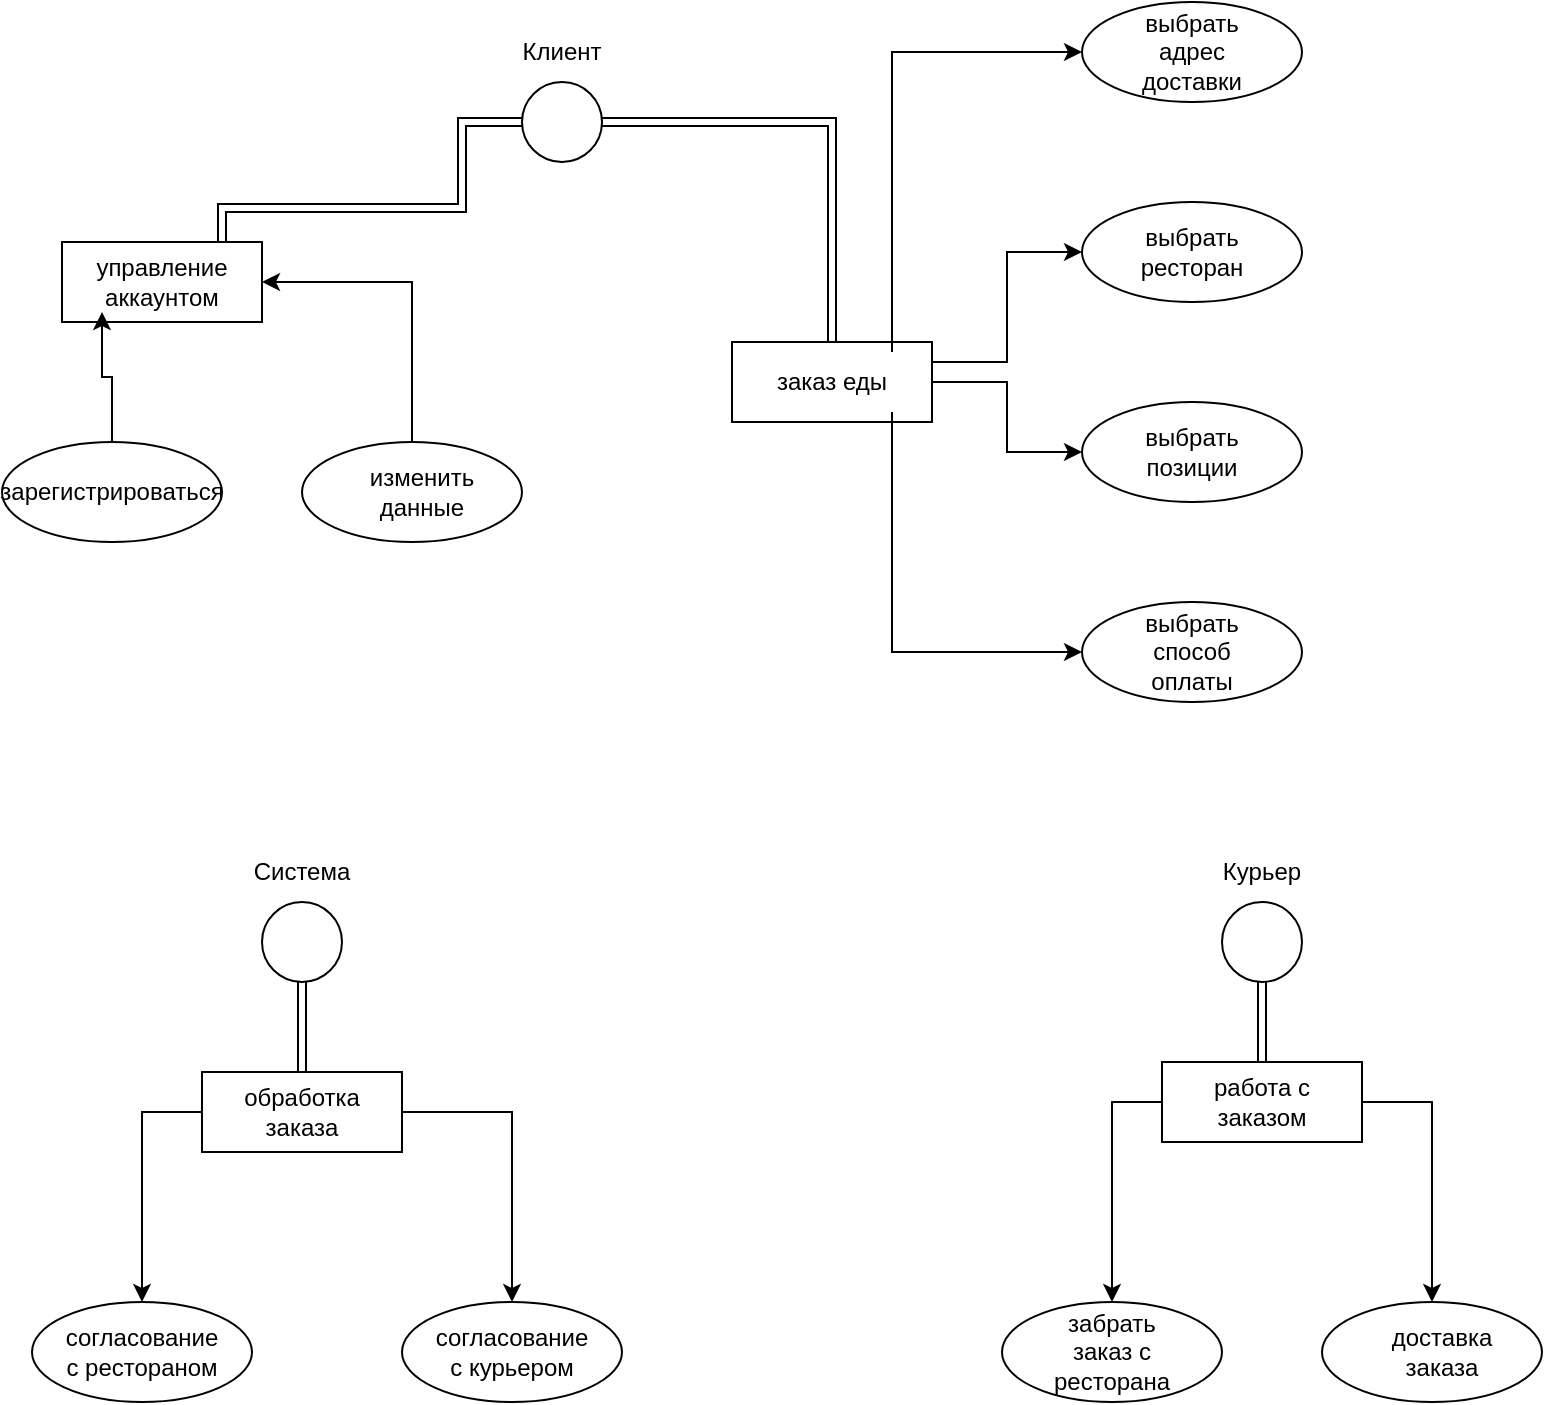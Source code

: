 <mxfile version="24.4.15" type="github" pages="5">
  <diagram name="Page-1" id="tIHTT1qAlX761kbAqnQI">
    <mxGraphModel dx="1266" dy="556" grid="1" gridSize="10" guides="1" tooltips="1" connect="1" arrows="1" fold="1" page="1" pageScale="1" pageWidth="850" pageHeight="1100" math="0" shadow="0">
      <root>
        <mxCell id="0" />
        <mxCell id="1" parent="0" />
        <mxCell id="-pRXCBp1JQbroLiP_1Jx-22" style="edgeStyle=orthogonalEdgeStyle;rounded=0;orthogonalLoop=1;jettySize=auto;html=1;exitX=1;exitY=0.5;exitDx=0;exitDy=0;entryX=1;entryY=0;entryDx=0;entryDy=0;shape=link;" edge="1" parent="1" source="-pRXCBp1JQbroLiP_1Jx-2" target="-pRXCBp1JQbroLiP_1Jx-8">
          <mxGeometry relative="1" as="geometry">
            <Array as="points">
              <mxPoint x="240" y="80" />
              <mxPoint x="240" y="123" />
              <mxPoint x="120" y="123" />
            </Array>
          </mxGeometry>
        </mxCell>
        <mxCell id="-pRXCBp1JQbroLiP_1Jx-36" style="edgeStyle=orthogonalEdgeStyle;rounded=0;orthogonalLoop=1;jettySize=auto;html=1;exitX=1;exitY=0.5;exitDx=0;exitDy=0;entryX=0.5;entryY=0;entryDx=0;entryDy=0;shape=link;" edge="1" parent="1" source="-pRXCBp1JQbroLiP_1Jx-2" target="-pRXCBp1JQbroLiP_1Jx-35">
          <mxGeometry relative="1" as="geometry" />
        </mxCell>
        <mxCell id="-pRXCBp1JQbroLiP_1Jx-2" value="" style="ellipse;whiteSpace=wrap;html=1;" vertex="1" parent="1">
          <mxGeometry x="270" y="60" width="40" height="40" as="geometry" />
        </mxCell>
        <mxCell id="-pRXCBp1JQbroLiP_1Jx-4" value="Клиент" style="text;strokeColor=none;align=center;fillColor=none;html=1;verticalAlign=middle;whiteSpace=wrap;rounded=0;" vertex="1" parent="1">
          <mxGeometry x="260" y="30" width="60" height="30" as="geometry" />
        </mxCell>
        <mxCell id="-pRXCBp1JQbroLiP_1Jx-7" value="" style="whiteSpace=wrap;html=1;" vertex="1" parent="1">
          <mxGeometry x="40" y="140" width="100" height="40" as="geometry" />
        </mxCell>
        <mxCell id="-pRXCBp1JQbroLiP_1Jx-8" value="управление аккаунтом" style="text;strokeColor=none;align=center;fillColor=none;html=1;verticalAlign=middle;whiteSpace=wrap;rounded=0;" vertex="1" parent="1">
          <mxGeometry x="60" y="145" width="60" height="30" as="geometry" />
        </mxCell>
        <mxCell id="-pRXCBp1JQbroLiP_1Jx-27" style="edgeStyle=orthogonalEdgeStyle;rounded=0;orthogonalLoop=1;jettySize=auto;html=1;exitX=0.5;exitY=0;exitDx=0;exitDy=0;entryX=0;entryY=1;entryDx=0;entryDy=0;" edge="1" parent="1" source="-pRXCBp1JQbroLiP_1Jx-14" target="-pRXCBp1JQbroLiP_1Jx-8">
          <mxGeometry relative="1" as="geometry" />
        </mxCell>
        <mxCell id="-pRXCBp1JQbroLiP_1Jx-14" value="" style="ellipse;whiteSpace=wrap;html=1;" vertex="1" parent="1">
          <mxGeometry x="10" y="240" width="110" height="50" as="geometry" />
        </mxCell>
        <mxCell id="-pRXCBp1JQbroLiP_1Jx-26" style="edgeStyle=orthogonalEdgeStyle;rounded=0;orthogonalLoop=1;jettySize=auto;html=1;exitX=0.5;exitY=0;exitDx=0;exitDy=0;entryX=1;entryY=0.5;entryDx=0;entryDy=0;" edge="1" parent="1" source="-pRXCBp1JQbroLiP_1Jx-17" target="-pRXCBp1JQbroLiP_1Jx-7">
          <mxGeometry relative="1" as="geometry" />
        </mxCell>
        <mxCell id="-pRXCBp1JQbroLiP_1Jx-17" value="" style="ellipse;whiteSpace=wrap;html=1;" vertex="1" parent="1">
          <mxGeometry x="160" y="240" width="110" height="50" as="geometry" />
        </mxCell>
        <mxCell id="-pRXCBp1JQbroLiP_1Jx-28" value="зарегистрироваться" style="text;strokeColor=none;align=center;fillColor=none;html=1;verticalAlign=middle;whiteSpace=wrap;rounded=0;" vertex="1" parent="1">
          <mxGeometry x="35" y="250" width="60" height="30" as="geometry" />
        </mxCell>
        <mxCell id="-pRXCBp1JQbroLiP_1Jx-29" value="изменить данные" style="text;strokeColor=none;align=center;fillColor=none;html=1;verticalAlign=middle;whiteSpace=wrap;rounded=0;" vertex="1" parent="1">
          <mxGeometry x="190" y="250" width="60" height="30" as="geometry" />
        </mxCell>
        <mxCell id="-pRXCBp1JQbroLiP_1Jx-51" style="edgeStyle=orthogonalEdgeStyle;rounded=0;orthogonalLoop=1;jettySize=auto;html=1;exitX=1;exitY=0.25;exitDx=0;exitDy=0;entryX=0;entryY=0.5;entryDx=0;entryDy=0;" edge="1" parent="1" source="-pRXCBp1JQbroLiP_1Jx-35" target="-pRXCBp1JQbroLiP_1Jx-40">
          <mxGeometry relative="1" as="geometry" />
        </mxCell>
        <mxCell id="-pRXCBp1JQbroLiP_1Jx-52" style="edgeStyle=orthogonalEdgeStyle;rounded=0;orthogonalLoop=1;jettySize=auto;html=1;exitX=1;exitY=0.5;exitDx=0;exitDy=0;entryX=0;entryY=0.5;entryDx=0;entryDy=0;" edge="1" parent="1" source="-pRXCBp1JQbroLiP_1Jx-35" target="-pRXCBp1JQbroLiP_1Jx-41">
          <mxGeometry relative="1" as="geometry" />
        </mxCell>
        <mxCell id="-pRXCBp1JQbroLiP_1Jx-35" value="" style="whiteSpace=wrap;html=1;" vertex="1" parent="1">
          <mxGeometry x="375" y="190" width="100" height="40" as="geometry" />
        </mxCell>
        <mxCell id="-pRXCBp1JQbroLiP_1Jx-39" value="" style="ellipse;whiteSpace=wrap;html=1;" vertex="1" parent="1">
          <mxGeometry x="550" y="320" width="110" height="50" as="geometry" />
        </mxCell>
        <mxCell id="-pRXCBp1JQbroLiP_1Jx-40" value="" style="ellipse;whiteSpace=wrap;html=1;" vertex="1" parent="1">
          <mxGeometry x="550" y="120" width="110" height="50" as="geometry" />
        </mxCell>
        <mxCell id="-pRXCBp1JQbroLiP_1Jx-41" value="" style="ellipse;whiteSpace=wrap;html=1;" vertex="1" parent="1">
          <mxGeometry x="550" y="220" width="110" height="50" as="geometry" />
        </mxCell>
        <mxCell id="-pRXCBp1JQbroLiP_1Jx-42" value="" style="ellipse;whiteSpace=wrap;html=1;" vertex="1" parent="1">
          <mxGeometry x="550" y="20" width="110" height="50" as="geometry" />
        </mxCell>
        <mxCell id="-pRXCBp1JQbroLiP_1Jx-50" style="edgeStyle=orthogonalEdgeStyle;rounded=0;orthogonalLoop=1;jettySize=auto;html=1;exitX=1;exitY=0;exitDx=0;exitDy=0;entryX=0;entryY=0.5;entryDx=0;entryDy=0;" edge="1" parent="1" source="-pRXCBp1JQbroLiP_1Jx-43" target="-pRXCBp1JQbroLiP_1Jx-42">
          <mxGeometry relative="1" as="geometry" />
        </mxCell>
        <mxCell id="-pRXCBp1JQbroLiP_1Jx-53" style="edgeStyle=orthogonalEdgeStyle;rounded=0;orthogonalLoop=1;jettySize=auto;html=1;exitX=1;exitY=1;exitDx=0;exitDy=0;entryX=0;entryY=0.5;entryDx=0;entryDy=0;" edge="1" parent="1" source="-pRXCBp1JQbroLiP_1Jx-43" target="-pRXCBp1JQbroLiP_1Jx-39">
          <mxGeometry relative="1" as="geometry" />
        </mxCell>
        <mxCell id="-pRXCBp1JQbroLiP_1Jx-43" value="заказ еды" style="text;strokeColor=none;align=center;fillColor=none;html=1;verticalAlign=middle;whiteSpace=wrap;rounded=0;" vertex="1" parent="1">
          <mxGeometry x="395" y="195" width="60" height="30" as="geometry" />
        </mxCell>
        <mxCell id="-pRXCBp1JQbroLiP_1Jx-44" value="выбрать адрес доставки" style="text;strokeColor=none;align=center;fillColor=none;html=1;verticalAlign=middle;whiteSpace=wrap;rounded=0;" vertex="1" parent="1">
          <mxGeometry x="575" y="30" width="60" height="30" as="geometry" />
        </mxCell>
        <mxCell id="-pRXCBp1JQbroLiP_1Jx-45" value="выбрать ресторан" style="text;strokeColor=none;align=center;fillColor=none;html=1;verticalAlign=middle;whiteSpace=wrap;rounded=0;" vertex="1" parent="1">
          <mxGeometry x="575" y="130" width="60" height="30" as="geometry" />
        </mxCell>
        <mxCell id="-pRXCBp1JQbroLiP_1Jx-46" value="выбрать позиции" style="text;strokeColor=none;align=center;fillColor=none;html=1;verticalAlign=middle;whiteSpace=wrap;rounded=0;" vertex="1" parent="1">
          <mxGeometry x="575" y="230" width="60" height="30" as="geometry" />
        </mxCell>
        <mxCell id="-pRXCBp1JQbroLiP_1Jx-47" value="выбрать способ оплаты" style="text;strokeColor=none;align=center;fillColor=none;html=1;verticalAlign=middle;whiteSpace=wrap;rounded=0;" vertex="1" parent="1">
          <mxGeometry x="575" y="330" width="60" height="30" as="geometry" />
        </mxCell>
        <mxCell id="-pRXCBp1JQbroLiP_1Jx-69" style="edgeStyle=orthogonalEdgeStyle;rounded=0;orthogonalLoop=1;jettySize=auto;html=1;exitX=0.5;exitY=1;exitDx=0;exitDy=0;entryX=0.5;entryY=0;entryDx=0;entryDy=0;shape=link;" edge="1" parent="1" source="-pRXCBp1JQbroLiP_1Jx-54" target="-pRXCBp1JQbroLiP_1Jx-66">
          <mxGeometry relative="1" as="geometry" />
        </mxCell>
        <mxCell id="-pRXCBp1JQbroLiP_1Jx-54" value="" style="ellipse;whiteSpace=wrap;html=1;" vertex="1" parent="1">
          <mxGeometry x="140" y="470" width="40" height="40" as="geometry" />
        </mxCell>
        <mxCell id="-pRXCBp1JQbroLiP_1Jx-55" value="Система" style="text;strokeColor=none;align=center;fillColor=none;html=1;verticalAlign=middle;whiteSpace=wrap;rounded=0;" vertex="1" parent="1">
          <mxGeometry x="130" y="440" width="60" height="30" as="geometry" />
        </mxCell>
        <mxCell id="-pRXCBp1JQbroLiP_1Jx-70" style="edgeStyle=orthogonalEdgeStyle;rounded=0;orthogonalLoop=1;jettySize=auto;html=1;exitX=0;exitY=0.5;exitDx=0;exitDy=0;entryX=0.5;entryY=0;entryDx=0;entryDy=0;" edge="1" parent="1" source="-pRXCBp1JQbroLiP_1Jx-56" target="-pRXCBp1JQbroLiP_1Jx-61">
          <mxGeometry relative="1" as="geometry" />
        </mxCell>
        <mxCell id="-pRXCBp1JQbroLiP_1Jx-71" style="edgeStyle=orthogonalEdgeStyle;rounded=0;orthogonalLoop=1;jettySize=auto;html=1;exitX=1;exitY=0.5;exitDx=0;exitDy=0;entryX=0.5;entryY=0;entryDx=0;entryDy=0;" edge="1" parent="1" source="-pRXCBp1JQbroLiP_1Jx-56" target="-pRXCBp1JQbroLiP_1Jx-62">
          <mxGeometry relative="1" as="geometry" />
        </mxCell>
        <mxCell id="-pRXCBp1JQbroLiP_1Jx-56" value="" style="whiteSpace=wrap;html=1;" vertex="1" parent="1">
          <mxGeometry x="110" y="555" width="100" height="40" as="geometry" />
        </mxCell>
        <mxCell id="-pRXCBp1JQbroLiP_1Jx-77" style="edgeStyle=orthogonalEdgeStyle;rounded=0;orthogonalLoop=1;jettySize=auto;html=1;exitX=0;exitY=0.5;exitDx=0;exitDy=0;entryX=0.5;entryY=0;entryDx=0;entryDy=0;" edge="1" parent="1" source="-pRXCBp1JQbroLiP_1Jx-57" target="-pRXCBp1JQbroLiP_1Jx-63">
          <mxGeometry relative="1" as="geometry">
            <mxPoint x="520" y="640" as="targetPoint" />
          </mxGeometry>
        </mxCell>
        <mxCell id="-pRXCBp1JQbroLiP_1Jx-78" style="edgeStyle=orthogonalEdgeStyle;rounded=0;orthogonalLoop=1;jettySize=auto;html=1;exitX=1;exitY=0.5;exitDx=0;exitDy=0;entryX=0.5;entryY=0;entryDx=0;entryDy=0;" edge="1" parent="1" source="-pRXCBp1JQbroLiP_1Jx-57" target="-pRXCBp1JQbroLiP_1Jx-64">
          <mxGeometry relative="1" as="geometry">
            <mxPoint x="770" y="600" as="targetPoint" />
          </mxGeometry>
        </mxCell>
        <mxCell id="-pRXCBp1JQbroLiP_1Jx-57" value="" style="whiteSpace=wrap;html=1;" vertex="1" parent="1">
          <mxGeometry x="590" y="550" width="100" height="40" as="geometry" />
        </mxCell>
        <mxCell id="-pRXCBp1JQbroLiP_1Jx-61" value="" style="ellipse;whiteSpace=wrap;html=1;" vertex="1" parent="1">
          <mxGeometry x="25" y="670" width="110" height="50" as="geometry" />
        </mxCell>
        <mxCell id="-pRXCBp1JQbroLiP_1Jx-62" value="" style="ellipse;whiteSpace=wrap;html=1;" vertex="1" parent="1">
          <mxGeometry x="210" y="670" width="110" height="50" as="geometry" />
        </mxCell>
        <mxCell id="-pRXCBp1JQbroLiP_1Jx-63" value="" style="ellipse;whiteSpace=wrap;html=1;" vertex="1" parent="1">
          <mxGeometry x="510" y="670" width="110" height="50" as="geometry" />
        </mxCell>
        <mxCell id="-pRXCBp1JQbroLiP_1Jx-64" value="" style="ellipse;whiteSpace=wrap;html=1;" vertex="1" parent="1">
          <mxGeometry x="670" y="670" width="110" height="50" as="geometry" />
        </mxCell>
        <mxCell id="-pRXCBp1JQbroLiP_1Jx-80" style="edgeStyle=orthogonalEdgeStyle;rounded=0;orthogonalLoop=1;jettySize=auto;html=1;exitX=0.5;exitY=1;exitDx=0;exitDy=0;entryX=0.5;entryY=0;entryDx=0;entryDy=0;shape=link;" edge="1" parent="1" source="-pRXCBp1JQbroLiP_1Jx-65" target="-pRXCBp1JQbroLiP_1Jx-57">
          <mxGeometry relative="1" as="geometry" />
        </mxCell>
        <mxCell id="-pRXCBp1JQbroLiP_1Jx-65" value="" style="ellipse;whiteSpace=wrap;html=1;" vertex="1" parent="1">
          <mxGeometry x="620" y="470" width="40" height="40" as="geometry" />
        </mxCell>
        <mxCell id="-pRXCBp1JQbroLiP_1Jx-66" value="обработка заказа" style="text;strokeColor=none;align=center;fillColor=none;html=1;verticalAlign=middle;whiteSpace=wrap;rounded=0;" vertex="1" parent="1">
          <mxGeometry x="130" y="560" width="60" height="30" as="geometry" />
        </mxCell>
        <mxCell id="-pRXCBp1JQbroLiP_1Jx-67" value="согласование с рестораном" style="text;strokeColor=none;align=center;fillColor=none;html=1;verticalAlign=middle;whiteSpace=wrap;rounded=0;" vertex="1" parent="1">
          <mxGeometry x="50" y="680" width="60" height="30" as="geometry" />
        </mxCell>
        <mxCell id="-pRXCBp1JQbroLiP_1Jx-68" value="согласование с курьером" style="text;strokeColor=none;align=center;fillColor=none;html=1;verticalAlign=middle;whiteSpace=wrap;rounded=0;" vertex="1" parent="1">
          <mxGeometry x="235" y="680" width="60" height="30" as="geometry" />
        </mxCell>
        <mxCell id="-pRXCBp1JQbroLiP_1Jx-72" value="Курьер" style="text;strokeColor=none;align=center;fillColor=none;html=1;verticalAlign=middle;whiteSpace=wrap;rounded=0;" vertex="1" parent="1">
          <mxGeometry x="610" y="440" width="60" height="30" as="geometry" />
        </mxCell>
        <mxCell id="-pRXCBp1JQbroLiP_1Jx-73" value="работа с заказом" style="text;strokeColor=none;align=center;fillColor=none;html=1;verticalAlign=middle;whiteSpace=wrap;rounded=0;" vertex="1" parent="1">
          <mxGeometry x="610" y="555" width="60" height="30" as="geometry" />
        </mxCell>
        <mxCell id="-pRXCBp1JQbroLiP_1Jx-75" value="забрать заказ с ресторана" style="text;strokeColor=none;align=center;fillColor=none;html=1;verticalAlign=middle;whiteSpace=wrap;rounded=0;" vertex="1" parent="1">
          <mxGeometry x="535" y="680" width="60" height="30" as="geometry" />
        </mxCell>
        <mxCell id="-pRXCBp1JQbroLiP_1Jx-76" value="доставка заказа" style="text;strokeColor=none;align=center;fillColor=none;html=1;verticalAlign=middle;whiteSpace=wrap;rounded=0;" vertex="1" parent="1">
          <mxGeometry x="700" y="680" width="60" height="30" as="geometry" />
        </mxCell>
      </root>
    </mxGraphModel>
  </diagram>
  <diagram id="oqBApbeSgym_i5f1qfMN" name="Page-2">
    <mxGraphModel dx="1948" dy="855" grid="1" gridSize="10" guides="1" tooltips="1" connect="1" arrows="1" fold="1" page="1" pageScale="1" pageWidth="850" pageHeight="1100" math="0" shadow="0">
      <root>
        <mxCell id="0" />
        <mxCell id="1" parent="0" />
        <mxCell id="Y9j5nMtQiCc-MTTEWBLI-1" value="" style="whiteSpace=wrap;html=1;" vertex="1" parent="1">
          <mxGeometry x="40" y="60" width="120" height="60" as="geometry" />
        </mxCell>
        <mxCell id="Y9j5nMtQiCc-MTTEWBLI-2" value="" style="whiteSpace=wrap;html=1;" vertex="1" parent="1">
          <mxGeometry x="250" y="60" width="120" height="60" as="geometry" />
        </mxCell>
        <mxCell id="Y9j5nMtQiCc-MTTEWBLI-3" value="" style="whiteSpace=wrap;html=1;" vertex="1" parent="1">
          <mxGeometry x="470" y="60" width="120" height="60" as="geometry" />
        </mxCell>
        <mxCell id="Y9j5nMtQiCc-MTTEWBLI-4" value="" style="whiteSpace=wrap;html=1;" vertex="1" parent="1">
          <mxGeometry x="680" y="60" width="120" height="60" as="geometry" />
        </mxCell>
        <mxCell id="Y9j5nMtQiCc-MTTEWBLI-5" value="" style="whiteSpace=wrap;html=1;" vertex="1" parent="1">
          <mxGeometry x="305" y="240" width="10" height="70" as="geometry" />
        </mxCell>
        <mxCell id="Y9j5nMtQiCc-MTTEWBLI-7" value="доставка заказа, выбор способа оплаты, указание адреса доставки" style="text;strokeColor=none;align=center;fillColor=none;html=1;verticalAlign=middle;whiteSpace=wrap;rounded=0;" vertex="1" parent="1">
          <mxGeometry x="100" y="210" width="225" height="30" as="geometry" />
        </mxCell>
        <mxCell id="Y9j5nMtQiCc-MTTEWBLI-12" style="edgeStyle=orthogonalEdgeStyle;rounded=0;orthogonalLoop=1;jettySize=auto;html=1;exitX=0.75;exitY=0;exitDx=0;exitDy=0;entryX=0;entryY=0;entryDx=0;entryDy=0;" edge="1" parent="1" source="Y9j5nMtQiCc-MTTEWBLI-8" target="Y9j5nMtQiCc-MTTEWBLI-5">
          <mxGeometry relative="1" as="geometry">
            <Array as="points">
              <mxPoint x="210" y="240" />
              <mxPoint x="210" y="240" />
            </Array>
          </mxGeometry>
        </mxCell>
        <mxCell id="Y9j5nMtQiCc-MTTEWBLI-16" style="edgeStyle=orthogonalEdgeStyle;rounded=0;orthogonalLoop=1;jettySize=auto;html=1;exitX=1;exitY=0.5;exitDx=0;exitDy=0;entryX=0;entryY=0.5;entryDx=0;entryDy=0;" edge="1" parent="1" source="Y9j5nMtQiCc-MTTEWBLI-8" target="Y9j5nMtQiCc-MTTEWBLI-9">
          <mxGeometry relative="1" as="geometry">
            <Array as="points">
              <mxPoint x="115" y="410" />
            </Array>
          </mxGeometry>
        </mxCell>
        <mxCell id="Y9j5nMtQiCc-MTTEWBLI-25" style="edgeStyle=orthogonalEdgeStyle;rounded=0;orthogonalLoop=1;jettySize=auto;html=1;exitX=0.5;exitY=1;exitDx=0;exitDy=0;entryX=0;entryY=0.25;entryDx=0;entryDy=0;" edge="1" parent="1" source="Y9j5nMtQiCc-MTTEWBLI-8" target="Y9j5nMtQiCc-MTTEWBLI-11">
          <mxGeometry relative="1" as="geometry">
            <Array as="points">
              <mxPoint x="110" y="590" />
            </Array>
          </mxGeometry>
        </mxCell>
        <mxCell id="Y9j5nMtQiCc-MTTEWBLI-8" value="" style="whiteSpace=wrap;html=1;" vertex="1" parent="1">
          <mxGeometry x="105" y="240" width="10" height="370" as="geometry" />
        </mxCell>
        <mxCell id="Y9j5nMtQiCc-MTTEWBLI-46" style="edgeStyle=orthogonalEdgeStyle;rounded=0;orthogonalLoop=1;jettySize=auto;html=1;exitX=1;exitY=0.25;exitDx=0;exitDy=0;" edge="1" parent="1" source="Y9j5nMtQiCc-MTTEWBLI-9">
          <mxGeometry relative="1" as="geometry">
            <mxPoint x="520" y="399.692" as="targetPoint" />
          </mxGeometry>
        </mxCell>
        <mxCell id="Y9j5nMtQiCc-MTTEWBLI-9" value="" style="whiteSpace=wrap;html=1;" vertex="1" parent="1">
          <mxGeometry x="305" y="390" width="10" height="40" as="geometry" />
        </mxCell>
        <mxCell id="Y9j5nMtQiCc-MTTEWBLI-42" style="rounded=0;orthogonalLoop=1;jettySize=auto;html=1;" edge="1" parent="1">
          <mxGeometry relative="1" as="geometry">
            <mxPoint x="305" y="480" as="targetPoint" />
            <mxPoint x="370" y="500" as="sourcePoint" />
          </mxGeometry>
        </mxCell>
        <mxCell id="Y9j5nMtQiCc-MTTEWBLI-43" style="rounded=0;orthogonalLoop=1;jettySize=auto;html=1;entryX=1;entryY=0.75;entryDx=0;entryDy=0;" edge="1" parent="1" target="Y9j5nMtQiCc-MTTEWBLI-10">
          <mxGeometry relative="1" as="geometry">
            <mxPoint x="340" y="520" as="targetPoint" />
            <mxPoint x="370" y="500" as="sourcePoint" />
          </mxGeometry>
        </mxCell>
        <mxCell id="Y9j5nMtQiCc-MTTEWBLI-10" value="" style="whiteSpace=wrap;html=1;" vertex="1" parent="1">
          <mxGeometry x="305" y="470" width="10" height="60" as="geometry" />
        </mxCell>
        <mxCell id="Y9j5nMtQiCc-MTTEWBLI-23" style="edgeStyle=orthogonalEdgeStyle;rounded=0;orthogonalLoop=1;jettySize=auto;html=1;exitX=0;exitY=0;exitDx=0;exitDy=0;" edge="1" parent="1" source="Y9j5nMtQiCc-MTTEWBLI-11">
          <mxGeometry relative="1" as="geometry">
            <mxPoint x="120" y="569.667" as="targetPoint" />
            <Array as="points">
              <mxPoint x="260" y="570" />
              <mxPoint x="260" y="570" />
            </Array>
          </mxGeometry>
        </mxCell>
        <mxCell id="Y9j5nMtQiCc-MTTEWBLI-26" style="edgeStyle=orthogonalEdgeStyle;rounded=0;orthogonalLoop=1;jettySize=auto;html=1;exitX=0.25;exitY=0;exitDx=0;exitDy=0;shape=link;" edge="1" parent="1" source="Y9j5nMtQiCc-MTTEWBLI-11">
          <mxGeometry relative="1" as="geometry">
            <mxPoint x="120" y="569.667" as="targetPoint" />
            <Array as="points">
              <mxPoint x="260" y="570" />
              <mxPoint x="260" y="570" />
            </Array>
          </mxGeometry>
        </mxCell>
        <mxCell id="Y9j5nMtQiCc-MTTEWBLI-45" style="edgeStyle=orthogonalEdgeStyle;rounded=0;orthogonalLoop=1;jettySize=auto;html=1;exitX=1;exitY=0.25;exitDx=0;exitDy=0;" edge="1" parent="1" source="Y9j5nMtQiCc-MTTEWBLI-11">
          <mxGeometry relative="1" as="geometry">
            <mxPoint x="730" y="590" as="targetPoint" />
          </mxGeometry>
        </mxCell>
        <mxCell id="Y9j5nMtQiCc-MTTEWBLI-11" value="" style="whiteSpace=wrap;html=1;" vertex="1" parent="1">
          <mxGeometry x="305" y="570" width="10" height="80" as="geometry" />
        </mxCell>
        <mxCell id="Y9j5nMtQiCc-MTTEWBLI-13" style="edgeStyle=orthogonalEdgeStyle;rounded=0;orthogonalLoop=1;jettySize=auto;html=1;exitX=0;exitY=0.75;exitDx=0;exitDy=0;entryX=0.917;entryY=0.139;entryDx=0;entryDy=0;entryPerimeter=0;shape=link;" edge="1" parent="1" source="Y9j5nMtQiCc-MTTEWBLI-5" target="Y9j5nMtQiCc-MTTEWBLI-8">
          <mxGeometry relative="1" as="geometry" />
        </mxCell>
        <mxCell id="Y9j5nMtQiCc-MTTEWBLI-14" style="edgeStyle=orthogonalEdgeStyle;rounded=0;orthogonalLoop=1;jettySize=auto;html=1;exitX=0;exitY=0.75;exitDx=0;exitDy=0;entryX=1.083;entryY=0.139;entryDx=0;entryDy=0;entryPerimeter=0;" edge="1" parent="1" source="Y9j5nMtQiCc-MTTEWBLI-5" target="Y9j5nMtQiCc-MTTEWBLI-8">
          <mxGeometry relative="1" as="geometry" />
        </mxCell>
        <mxCell id="Y9j5nMtQiCc-MTTEWBLI-15" value="открыть форму заказа" style="text;strokeColor=none;align=center;fillColor=none;html=1;verticalAlign=middle;whiteSpace=wrap;rounded=0;" vertex="1" parent="1">
          <mxGeometry x="120" y="270" width="170" height="30" as="geometry" />
        </mxCell>
        <mxCell id="Y9j5nMtQiCc-MTTEWBLI-17" value="ввести промокод" style="text;strokeColor=none;align=center;fillColor=none;html=1;verticalAlign=middle;whiteSpace=wrap;rounded=0;" vertex="1" parent="1">
          <mxGeometry x="150" y="390" width="110" height="30" as="geometry" />
        </mxCell>
        <mxCell id="Y9j5nMtQiCc-MTTEWBLI-27" value="показать финальную сумму&amp;nbsp;" style="text;strokeColor=none;align=center;fillColor=none;html=1;verticalAlign=middle;whiteSpace=wrap;rounded=0;" vertex="1" parent="1">
          <mxGeometry x="122.5" y="540" width="180" height="30" as="geometry" />
        </mxCell>
        <mxCell id="Y9j5nMtQiCc-MTTEWBLI-28" value="оплатить" style="text;strokeColor=none;align=center;fillColor=none;html=1;verticalAlign=middle;whiteSpace=wrap;rounded=0;" vertex="1" parent="1">
          <mxGeometry x="175" y="590" width="60" height="30" as="geometry" />
        </mxCell>
        <mxCell id="Y9j5nMtQiCc-MTTEWBLI-29" value="Клиент" style="text;strokeColor=none;align=center;fillColor=none;html=1;verticalAlign=middle;whiteSpace=wrap;rounded=0;" vertex="1" parent="1">
          <mxGeometry x="70" y="75" width="60" height="30" as="geometry" />
        </mxCell>
        <mxCell id="Y9j5nMtQiCc-MTTEWBLI-30" value="Приложение" style="text;strokeColor=none;align=center;fillColor=none;html=1;verticalAlign=middle;whiteSpace=wrap;rounded=0;" vertex="1" parent="1">
          <mxGeometry x="280" y="70" width="60" height="30" as="geometry" />
        </mxCell>
        <mxCell id="Y9j5nMtQiCc-MTTEWBLI-31" value="Субд компания" style="text;strokeColor=none;align=center;fillColor=none;html=1;verticalAlign=middle;whiteSpace=wrap;rounded=0;" vertex="1" parent="1">
          <mxGeometry x="500" y="75" width="60" height="30" as="geometry" />
        </mxCell>
        <mxCell id="Y9j5nMtQiCc-MTTEWBLI-33" value="Банк" style="text;strokeColor=none;align=center;fillColor=none;html=1;verticalAlign=middle;whiteSpace=wrap;rounded=0;" vertex="1" parent="1">
          <mxGeometry x="710" y="75" width="60" height="30" as="geometry" />
        </mxCell>
        <mxCell id="Y9j5nMtQiCc-MTTEWBLI-47" style="edgeStyle=orthogonalEdgeStyle;rounded=0;orthogonalLoop=1;jettySize=auto;html=1;exitX=0;exitY=0.75;exitDx=0;exitDy=0;shape=link;" edge="1" parent="1" source="Y9j5nMtQiCc-MTTEWBLI-34">
          <mxGeometry relative="1" as="geometry">
            <mxPoint x="320" y="427.385" as="targetPoint" />
          </mxGeometry>
        </mxCell>
        <mxCell id="Y9j5nMtQiCc-MTTEWBLI-48" style="edgeStyle=orthogonalEdgeStyle;rounded=0;orthogonalLoop=1;jettySize=auto;html=1;exitX=0;exitY=0.75;exitDx=0;exitDy=0;" edge="1" parent="1" source="Y9j5nMtQiCc-MTTEWBLI-34">
          <mxGeometry relative="1" as="geometry">
            <mxPoint x="320" y="427.385" as="targetPoint" />
          </mxGeometry>
        </mxCell>
        <mxCell id="Y9j5nMtQiCc-MTTEWBLI-34" value="" style="whiteSpace=wrap;html=1;" vertex="1" parent="1">
          <mxGeometry x="525" y="240" width="10" height="250" as="geometry" />
        </mxCell>
        <mxCell id="Y9j5nMtQiCc-MTTEWBLI-49" style="edgeStyle=orthogonalEdgeStyle;rounded=0;orthogonalLoop=1;jettySize=auto;html=1;exitX=0;exitY=1;exitDx=0;exitDy=0;entryX=1;entryY=0.75;entryDx=0;entryDy=0;" edge="1" parent="1" source="Y9j5nMtQiCc-MTTEWBLI-35" target="Y9j5nMtQiCc-MTTEWBLI-11">
          <mxGeometry relative="1" as="geometry">
            <Array as="points">
              <mxPoint x="630" y="630" />
              <mxPoint x="630" y="630" />
            </Array>
          </mxGeometry>
        </mxCell>
        <mxCell id="Y9j5nMtQiCc-MTTEWBLI-50" style="edgeStyle=orthogonalEdgeStyle;rounded=0;orthogonalLoop=1;jettySize=auto;html=1;exitX=0.5;exitY=1;exitDx=0;exitDy=0;entryX=1;entryY=0.75;entryDx=0;entryDy=0;shape=link;" edge="1" parent="1" source="Y9j5nMtQiCc-MTTEWBLI-35" target="Y9j5nMtQiCc-MTTEWBLI-11">
          <mxGeometry relative="1" as="geometry">
            <Array as="points">
              <mxPoint x="740" y="630" />
            </Array>
          </mxGeometry>
        </mxCell>
        <mxCell id="Y9j5nMtQiCc-MTTEWBLI-35" value="" style="whiteSpace=wrap;html=1;" vertex="1" parent="1">
          <mxGeometry x="735" y="520" width="10" height="120" as="geometry" />
        </mxCell>
        <mxCell id="Y9j5nMtQiCc-MTTEWBLI-40" value="проверка промокода" style="text;strokeColor=none;align=center;fillColor=none;html=1;verticalAlign=middle;whiteSpace=wrap;rounded=0;" vertex="1" parent="1">
          <mxGeometry x="340" y="380" width="140" height="30" as="geometry" />
        </mxCell>
        <mxCell id="Y9j5nMtQiCc-MTTEWBLI-41" value="результат проверки" style="text;strokeColor=none;align=center;fillColor=none;html=1;verticalAlign=middle;whiteSpace=wrap;rounded=0;" vertex="1" parent="1">
          <mxGeometry x="360" y="420" width="120" height="30" as="geometry" />
        </mxCell>
        <mxCell id="Y9j5nMtQiCc-MTTEWBLI-44" value="подсчет суммы заказа" style="text;strokeColor=none;align=center;fillColor=none;html=1;verticalAlign=middle;whiteSpace=wrap;rounded=0;" vertex="1" parent="1">
          <mxGeometry x="370" y="485" width="60" height="30" as="geometry" />
        </mxCell>
        <mxCell id="Y9j5nMtQiCc-MTTEWBLI-51" value="проверка возможности транзакции" style="text;strokeColor=none;align=center;fillColor=none;html=1;verticalAlign=middle;whiteSpace=wrap;rounded=0;" vertex="1" parent="1">
          <mxGeometry x="525" y="550" width="60" height="30" as="geometry" />
        </mxCell>
        <mxCell id="Y9j5nMtQiCc-MTTEWBLI-52" value="результаты проверки" style="text;strokeColor=none;align=center;fillColor=none;html=1;verticalAlign=middle;whiteSpace=wrap;rounded=0;" vertex="1" parent="1">
          <mxGeometry x="470" y="630" width="150" height="30" as="geometry" />
        </mxCell>
      </root>
    </mxGraphModel>
  </diagram>
  <diagram id="5GPj2UfIwmdB9yl67gCY" name="Page-3">
    <mxGraphModel dx="916" dy="1404" grid="1" gridSize="10" guides="1" tooltips="1" connect="1" arrows="1" fold="1" page="1" pageScale="1" pageWidth="850" pageHeight="1100" math="0" shadow="0">
      <root>
        <mxCell id="0" />
        <mxCell id="1" parent="0" />
        <mxCell id="o-hnj5Pw3GZSY0qcqPzW-10" style="edgeStyle=orthogonalEdgeStyle;rounded=0;orthogonalLoop=1;jettySize=auto;html=1;exitX=0;exitY=0.5;exitDx=0;exitDy=0;entryX=0.5;entryY=0;entryDx=0;entryDy=0;" edge="1" parent="1" source="o-hnj5Pw3GZSY0qcqPzW-1" target="o-hnj5Pw3GZSY0qcqPzW-2">
          <mxGeometry relative="1" as="geometry" />
        </mxCell>
        <mxCell id="o-hnj5Pw3GZSY0qcqPzW-1" value="" style="ellipse;whiteSpace=wrap;html=1;fillColor=#000000;" vertex="1" parent="1">
          <mxGeometry x="400" y="60" width="50" height="50" as="geometry" />
        </mxCell>
        <mxCell id="o-hnj5Pw3GZSY0qcqPzW-16" style="edgeStyle=orthogonalEdgeStyle;rounded=0;orthogonalLoop=1;jettySize=auto;html=1;exitX=0.5;exitY=1;exitDx=0;exitDy=0;entryX=0;entryY=0.75;entryDx=0;entryDy=0;" edge="1" parent="1" source="o-hnj5Pw3GZSY0qcqPzW-2" target="o-hnj5Pw3GZSY0qcqPzW-11">
          <mxGeometry relative="1" as="geometry" />
        </mxCell>
        <mxCell id="o-hnj5Pw3GZSY0qcqPzW-2" value="" style="whiteSpace=wrap;html=1;" vertex="1" parent="1">
          <mxGeometry x="150" y="170" width="120" height="60" as="geometry" />
        </mxCell>
        <mxCell id="o-hnj5Pw3GZSY0qcqPzW-17" style="edgeStyle=orthogonalEdgeStyle;rounded=0;orthogonalLoop=1;jettySize=auto;html=1;exitX=0.5;exitY=0;exitDx=0;exitDy=0;entryX=1;entryY=0.5;entryDx=0;entryDy=0;" edge="1" parent="1" source="o-hnj5Pw3GZSY0qcqPzW-4" target="o-hnj5Pw3GZSY0qcqPzW-2">
          <mxGeometry relative="1" as="geometry" />
        </mxCell>
        <mxCell id="o-hnj5Pw3GZSY0qcqPzW-18" style="edgeStyle=orthogonalEdgeStyle;rounded=0;orthogonalLoop=1;jettySize=auto;html=1;exitX=0.5;exitY=1;exitDx=0;exitDy=0;entryX=0.5;entryY=0;entryDx=0;entryDy=0;" edge="1" parent="1" source="o-hnj5Pw3GZSY0qcqPzW-4" target="o-hnj5Pw3GZSY0qcqPzW-5">
          <mxGeometry relative="1" as="geometry" />
        </mxCell>
        <mxCell id="o-hnj5Pw3GZSY0qcqPzW-4" value="" style="whiteSpace=wrap;html=1;" vertex="1" parent="1">
          <mxGeometry x="500" y="240" width="120" height="60" as="geometry" />
        </mxCell>
        <mxCell id="o-hnj5Pw3GZSY0qcqPzW-19" style="edgeStyle=orthogonalEdgeStyle;rounded=0;orthogonalLoop=1;jettySize=auto;html=1;exitX=0;exitY=0.5;exitDx=0;exitDy=0;entryX=0.5;entryY=0;entryDx=0;entryDy=0;" edge="1" parent="1" source="o-hnj5Pw3GZSY0qcqPzW-5" target="o-hnj5Pw3GZSY0qcqPzW-6">
          <mxGeometry relative="1" as="geometry" />
        </mxCell>
        <mxCell id="o-hnj5Pw3GZSY0qcqPzW-25" style="rounded=0;orthogonalLoop=1;jettySize=auto;html=1;entryX=1;entryY=0.25;entryDx=0;entryDy=0;exitX=1;exitY=1;exitDx=0;exitDy=0;" edge="1" parent="1" source="o-hnj5Pw3GZSY0qcqPzW-5" target="o-hnj5Pw3GZSY0qcqPzW-5">
          <mxGeometry relative="1" as="geometry">
            <mxPoint x="620" y="440" as="targetPoint" />
            <mxPoint x="650" y="500" as="sourcePoint" />
            <Array as="points">
              <mxPoint x="670" y="440" />
            </Array>
          </mxGeometry>
        </mxCell>
        <mxCell id="o-hnj5Pw3GZSY0qcqPzW-5" value="" style="whiteSpace=wrap;html=1;" vertex="1" parent="1">
          <mxGeometry x="500" y="410" width="120" height="60" as="geometry" />
        </mxCell>
        <mxCell id="o-hnj5Pw3GZSY0qcqPzW-20" style="edgeStyle=orthogonalEdgeStyle;rounded=0;orthogonalLoop=1;jettySize=auto;html=1;exitX=1;exitY=0.5;exitDx=0;exitDy=0;entryX=0.5;entryY=0;entryDx=0;entryDy=0;" edge="1" parent="1" source="o-hnj5Pw3GZSY0qcqPzW-6" target="o-hnj5Pw3GZSY0qcqPzW-7">
          <mxGeometry relative="1" as="geometry" />
        </mxCell>
        <mxCell id="o-hnj5Pw3GZSY0qcqPzW-6" value="" style="whiteSpace=wrap;html=1;" vertex="1" parent="1">
          <mxGeometry x="150" y="520" width="120" height="60" as="geometry" />
        </mxCell>
        <mxCell id="o-hnj5Pw3GZSY0qcqPzW-21" style="edgeStyle=orthogonalEdgeStyle;rounded=0;orthogonalLoop=1;jettySize=auto;html=1;exitX=0.5;exitY=1;exitDx=0;exitDy=0;entryX=1;entryY=0.5;entryDx=0;entryDy=0;" edge="1" parent="1" source="o-hnj5Pw3GZSY0qcqPzW-7" target="o-hnj5Pw3GZSY0qcqPzW-8">
          <mxGeometry relative="1" as="geometry" />
        </mxCell>
        <mxCell id="o-hnj5Pw3GZSY0qcqPzW-7" value="" style="whiteSpace=wrap;html=1;" vertex="1" parent="1">
          <mxGeometry x="500" y="580" width="120" height="60" as="geometry" />
        </mxCell>
        <mxCell id="o-hnj5Pw3GZSY0qcqPzW-8" value="" style="whiteSpace=wrap;html=1;" vertex="1" parent="1">
          <mxGeometry x="150" y="670" width="120" height="60" as="geometry" />
        </mxCell>
        <mxCell id="o-hnj5Pw3GZSY0qcqPzW-9" value="пустой заказ" style="text;strokeColor=none;align=center;fillColor=none;html=1;verticalAlign=middle;whiteSpace=wrap;rounded=0;" vertex="1" parent="1">
          <mxGeometry x="160" y="185" width="100" height="30" as="geometry" />
        </mxCell>
        <mxCell id="o-hnj5Pw3GZSY0qcqPzW-11" value="товар в корзине" style="text;strokeColor=none;align=center;fillColor=none;html=1;verticalAlign=middle;whiteSpace=wrap;rounded=0;" vertex="1" parent="1">
          <mxGeometry x="500" y="255" width="120" height="30" as="geometry" />
        </mxCell>
        <mxCell id="o-hnj5Pw3GZSY0qcqPzW-12" value="оплата" style="text;strokeColor=none;align=center;fillColor=none;html=1;verticalAlign=middle;whiteSpace=wrap;rounded=0;" vertex="1" parent="1">
          <mxGeometry x="530" y="420" width="60" height="30" as="geometry" />
        </mxCell>
        <mxCell id="o-hnj5Pw3GZSY0qcqPzW-13" value="заказ оформлен" style="text;strokeColor=none;align=center;fillColor=none;html=1;verticalAlign=middle;whiteSpace=wrap;rounded=0;" vertex="1" parent="1">
          <mxGeometry x="160" y="535" width="100" height="30" as="geometry" />
        </mxCell>
        <mxCell id="o-hnj5Pw3GZSY0qcqPzW-14" value="заказ в пути" style="text;strokeColor=none;align=center;fillColor=none;html=1;verticalAlign=middle;whiteSpace=wrap;rounded=0;" vertex="1" parent="1">
          <mxGeometry x="515" y="595" width="90" height="30" as="geometry" />
        </mxCell>
        <mxCell id="o-hnj5Pw3GZSY0qcqPzW-15" value="заказ получен" style="text;strokeColor=none;align=center;fillColor=none;html=1;verticalAlign=middle;whiteSpace=wrap;rounded=0;" vertex="1" parent="1">
          <mxGeometry x="160" y="685" width="100" height="30" as="geometry" />
        </mxCell>
        <mxCell id="o-hnj5Pw3GZSY0qcqPzW-22" value="курьер доставил заказ" style="text;strokeColor=none;align=center;fillColor=none;html=1;verticalAlign=middle;whiteSpace=wrap;rounded=0;" vertex="1" parent="1">
          <mxGeometry x="310" y="670" width="160" height="30" as="geometry" />
        </mxCell>
        <mxCell id="o-hnj5Pw3GZSY0qcqPzW-23" value="курьер забрал заказ с ресторана" style="text;strokeColor=none;align=center;fillColor=none;html=1;verticalAlign=middle;whiteSpace=wrap;rounded=0;" vertex="1" parent="1">
          <mxGeometry x="300" y="520" width="230" height="30" as="geometry" />
        </mxCell>
        <mxCell id="o-hnj5Pw3GZSY0qcqPzW-24" value="оплата прошла" style="text;strokeColor=none;align=center;fillColor=none;html=1;verticalAlign=middle;whiteSpace=wrap;rounded=0;" vertex="1" parent="1">
          <mxGeometry x="300" y="410" width="90" height="30" as="geometry" />
        </mxCell>
        <mxCell id="o-hnj5Pw3GZSY0qcqPzW-26" value="оплата не прошла" style="text;strokeColor=none;align=center;fillColor=none;html=1;verticalAlign=middle;whiteSpace=wrap;rounded=0;" vertex="1" parent="1">
          <mxGeometry x="680" y="425" width="60" height="30" as="geometry" />
        </mxCell>
        <mxCell id="o-hnj5Pw3GZSY0qcqPzW-27" value="выбрать адрес доставки и оплатить" style="text;strokeColor=none;align=center;fillColor=none;html=1;verticalAlign=middle;whiteSpace=wrap;rounded=0;" vertex="1" parent="1">
          <mxGeometry x="560" y="340" width="100" height="30" as="geometry" />
        </mxCell>
        <mxCell id="o-hnj5Pw3GZSY0qcqPzW-28" value="добавить товар" style="text;strokeColor=none;align=center;fillColor=none;html=1;verticalAlign=middle;whiteSpace=wrap;rounded=0;" vertex="1" parent="1">
          <mxGeometry x="680" y="255" width="60" height="30" as="geometry" />
        </mxCell>
        <mxCell id="o-hnj5Pw3GZSY0qcqPzW-29" style="rounded=0;orthogonalLoop=1;jettySize=auto;html=1;entryX=1;entryY=0.25;entryDx=0;entryDy=0;exitX=1;exitY=1;exitDx=0;exitDy=0;" edge="1" parent="1">
          <mxGeometry relative="1" as="geometry">
            <mxPoint x="620" y="247.5" as="targetPoint" />
            <mxPoint x="620" y="292.5" as="sourcePoint" />
            <Array as="points">
              <mxPoint x="670" y="270" />
            </Array>
          </mxGeometry>
        </mxCell>
        <mxCell id="o-hnj5Pw3GZSY0qcqPzW-30" value="добавить товар" style="text;strokeColor=none;align=center;fillColor=none;html=1;verticalAlign=middle;whiteSpace=wrap;rounded=0;" vertex="1" parent="1">
          <mxGeometry x="295" y="250" width="105" height="30" as="geometry" />
        </mxCell>
        <mxCell id="o-hnj5Pw3GZSY0qcqPzW-31" value="удалить товар" style="text;strokeColor=none;align=center;fillColor=none;html=1;verticalAlign=middle;whiteSpace=wrap;rounded=0;" vertex="1" parent="1">
          <mxGeometry x="350" y="170" width="110" height="30" as="geometry" />
        </mxCell>
      </root>
    </mxGraphModel>
  </diagram>
  <diagram id="GebhSrsnGVLwRDBjBwP4" name="Page-4">
    <mxGraphModel dx="2302" dy="1011" grid="1" gridSize="10" guides="1" tooltips="1" connect="1" arrows="1" fold="1" page="1" pageScale="1" pageWidth="850" pageHeight="1100" math="0" shadow="0">
      <root>
        <mxCell id="0" />
        <mxCell id="1" parent="0" />
        <mxCell id="QsFhqWETPdrXwu_abTMI-11" style="edgeStyle=orthogonalEdgeStyle;rounded=0;orthogonalLoop=1;jettySize=auto;html=1;exitX=1;exitY=0.5;exitDx=0;exitDy=0;entryX=0;entryY=0.5;entryDx=0;entryDy=0;" edge="1" parent="1" source="vgk-GvTG-QW2_UfAklyZ-1" target="vgk-GvTG-QW2_UfAklyZ-2">
          <mxGeometry relative="1" as="geometry" />
        </mxCell>
        <mxCell id="vgk-GvTG-QW2_UfAklyZ-1" value="" style="ellipse;whiteSpace=wrap;html=1;fillColor=#000000;" vertex="1" parent="1">
          <mxGeometry x="70" y="40" width="40" height="40" as="geometry" />
        </mxCell>
        <mxCell id="QsFhqWETPdrXwu_abTMI-34" style="edgeStyle=orthogonalEdgeStyle;rounded=0;orthogonalLoop=1;jettySize=auto;html=1;exitX=0.5;exitY=1;exitDx=0;exitDy=0;" edge="1" parent="1" source="vgk-GvTG-QW2_UfAklyZ-2">
          <mxGeometry relative="1" as="geometry">
            <mxPoint x="140" y="130" as="targetPoint" />
          </mxGeometry>
        </mxCell>
        <mxCell id="QsFhqWETPdrXwu_abTMI-35" style="edgeStyle=orthogonalEdgeStyle;rounded=0;orthogonalLoop=1;jettySize=auto;html=1;exitX=0.5;exitY=1;exitDx=0;exitDy=0;" edge="1" parent="1" source="vgk-GvTG-QW2_UfAklyZ-2">
          <mxGeometry relative="1" as="geometry">
            <mxPoint x="350" y="130" as="targetPoint" />
          </mxGeometry>
        </mxCell>
        <mxCell id="vgk-GvTG-QW2_UfAklyZ-2" value="&lt;div style=&quot;text-align: center;&quot;&gt;&lt;span style=&quot;text-align: start; background-color: initial;&quot;&gt;получение заказа системой&lt;/span&gt;&lt;span style=&quot;color: rgba(0, 0, 0, 0); font-family: monospace; font-size: 0px; text-align: start; text-wrap: nowrap; background-color: initial;&quot;&gt;%3CmxGraphModel%3E%3Croot%3E%3CmxCell%20id%3D%220%22%2F%3E%3CmxCell%20id%3D%221%22%20parent%3D%220%22%2F%3E%3CmxCell%20id%3D%222%22%20value%3D%22%D0%BF%D0%BE%D0%BB%D1%83%D1%87%D0%B5%D0%BD%D0%B8%D0%B5%20%D0%B7%D0%B0%D0%BA%D0%B0%D0%B7%D0%B0%20%D1%81%D0%B8%D1%81%D1%82%D0%B5%D0%BC%D0%BE%D0%B9%22%20style%3D%22text%3BstrokeColor%3Dnone%3Balign%3Dcenter%3BfillColor%3Dnone%3Bhtml%3D1%3BverticalAlign%3Dmiddle%3BwhiteSpace%3Dwrap%3Brounded%3D0%3B%22%20vertex%3D%221%22%20parent%3D%221%22%3E%3CmxGeometry%20x%3D%22280%22%20y%3D%2245%22%20width%3D%2260%22%20height%3D%2230%22%20as%3D%22geometry%22%2F%3E%3C%2FmxCell%3E%3C%2Froot%3E%3C%2FmxGraphModel%3E&lt;/span&gt;&lt;/div&gt;" style="whiteSpace=wrap;html=1;" vertex="1" parent="1">
          <mxGeometry x="200" y="30" width="120" height="60" as="geometry" />
        </mxCell>
        <mxCell id="QsFhqWETPdrXwu_abTMI-17" style="edgeStyle=orthogonalEdgeStyle;rounded=0;orthogonalLoop=1;jettySize=auto;html=1;exitX=0.5;exitY=1;exitDx=0;exitDy=0;entryX=0.5;entryY=0;entryDx=0;entryDy=0;" edge="1" parent="1" source="vgk-GvTG-QW2_UfAklyZ-4" target="QsFhqWETPdrXwu_abTMI-3">
          <mxGeometry relative="1" as="geometry" />
        </mxCell>
        <mxCell id="vgk-GvTG-QW2_UfAklyZ-4" value="поиск ближайшего к клиенту ресторана по заказу&amp;nbsp;" style="whiteSpace=wrap;html=1;" vertex="1" parent="1">
          <mxGeometry x="90" y="150" width="100" height="80" as="geometry" />
        </mxCell>
        <mxCell id="QsFhqWETPdrXwu_abTMI-2" value="поиск свободных курьеров" style="whiteSpace=wrap;html=1;" vertex="1" parent="1">
          <mxGeometry x="290" y="150" width="110" height="60" as="geometry" />
        </mxCell>
        <mxCell id="QsFhqWETPdrXwu_abTMI-18" style="edgeStyle=orthogonalEdgeStyle;rounded=0;orthogonalLoop=1;jettySize=auto;html=1;exitX=0.5;exitY=1;exitDx=0;exitDy=0;entryX=0.5;entryY=0;entryDx=0;entryDy=0;" edge="1" parent="1" source="QsFhqWETPdrXwu_abTMI-3" target="QsFhqWETPdrXwu_abTMI-4">
          <mxGeometry relative="1" as="geometry" />
        </mxCell>
        <mxCell id="QsFhqWETPdrXwu_abTMI-3" value="передача заказа ресторану" style="whiteSpace=wrap;html=1;" vertex="1" parent="1">
          <mxGeometry x="80" y="300" width="120" height="60" as="geometry" />
        </mxCell>
        <mxCell id="QsFhqWETPdrXwu_abTMI-20" style="edgeStyle=orthogonalEdgeStyle;rounded=0;orthogonalLoop=1;jettySize=auto;html=1;exitX=1;exitY=0.5;exitDx=0;exitDy=0;entryX=0.25;entryY=1;entryDx=0;entryDy=0;" edge="1" parent="1" source="QsFhqWETPdrXwu_abTMI-4" target="QsFhqWETPdrXwu_abTMI-6">
          <mxGeometry relative="1" as="geometry" />
        </mxCell>
        <mxCell id="QsFhqWETPdrXwu_abTMI-4" value="оповещение клиента уведомлением о приготовности заказа" style="whiteSpace=wrap;html=1;" vertex="1" parent="1">
          <mxGeometry x="80" y="420" width="120" height="90" as="geometry" />
        </mxCell>
        <mxCell id="QsFhqWETPdrXwu_abTMI-19" style="edgeStyle=orthogonalEdgeStyle;rounded=0;orthogonalLoop=1;jettySize=auto;html=1;exitX=1;exitY=0.5;exitDx=0;exitDy=0;entryX=0.5;entryY=0;entryDx=0;entryDy=0;" edge="1" parent="1" source="QsFhqWETPdrXwu_abTMI-5" target="QsFhqWETPdrXwu_abTMI-6">
          <mxGeometry relative="1" as="geometry" />
        </mxCell>
        <mxCell id="QsFhqWETPdrXwu_abTMI-5" value="передача данных о заказе курьеру" style="whiteSpace=wrap;html=1;" vertex="1" parent="1">
          <mxGeometry x="290" y="300" width="120" height="60" as="geometry" />
        </mxCell>
        <mxCell id="QsFhqWETPdrXwu_abTMI-23" style="edgeStyle=orthogonalEdgeStyle;rounded=0;orthogonalLoop=1;jettySize=auto;html=1;exitX=1;exitY=0.5;exitDx=0;exitDy=0;entryX=0;entryY=0.5;entryDx=0;entryDy=0;" edge="1" parent="1" source="QsFhqWETPdrXwu_abTMI-6" target="QsFhqWETPdrXwu_abTMI-7">
          <mxGeometry relative="1" as="geometry" />
        </mxCell>
        <mxCell id="QsFhqWETPdrXwu_abTMI-6" value="оповещение клиента уведомлением о заказе в пути" style="whiteSpace=wrap;html=1;" vertex="1" parent="1">
          <mxGeometry x="440" y="420" width="120" height="60" as="geometry" />
        </mxCell>
        <mxCell id="QsFhqWETPdrXwu_abTMI-25" style="edgeStyle=orthogonalEdgeStyle;rounded=0;orthogonalLoop=1;jettySize=auto;html=1;exitX=0.5;exitY=1;exitDx=0;exitDy=0;entryX=0.5;entryY=0;entryDx=0;entryDy=0;" edge="1" parent="1" source="QsFhqWETPdrXwu_abTMI-7" target="QsFhqWETPdrXwu_abTMI-9">
          <mxGeometry relative="1" as="geometry" />
        </mxCell>
        <mxCell id="QsFhqWETPdrXwu_abTMI-7" value="отправка уведомления (оцените качество обслуживания)" style="whiteSpace=wrap;html=1;" vertex="1" parent="1">
          <mxGeometry x="680" y="420" width="120" height="60" as="geometry" />
        </mxCell>
        <mxCell id="QsFhqWETPdrXwu_abTMI-9" value="" style="ellipse;whiteSpace=wrap;html=1;" vertex="1" parent="1">
          <mxGeometry x="700" y="580" width="80" height="80" as="geometry" />
        </mxCell>
        <mxCell id="QsFhqWETPdrXwu_abTMI-10" value="&lt;span style=&quot;color: rgba(0, 0, 0, 0); font-family: monospace; font-size: 0px; text-align: start; text-wrap: nowrap;&quot;&gt;%3CmxGraphModel%3E%3Croot%3E%3CmxCell%20id%3D%220%22%2F%3E%3CmxCell%20id%3D%221%22%20parent%3D%220%22%2F%3E%3CmxCell%20id%3D%222%22%20value%3D%22%D0%BF%D0%BE%D0%BB%D1%83%D1%87%D0%B5%D0%BD%D0%B8%D0%B5%20%D0%B7%D0%B0%D0%BA%D0%B0%D0%B7%D0%B0%20%D1%81%D0%B8%D1%81%D1%82%D0%B5%D0%BC%D0%BE%D0%B9%22%20style%3D%22text%3BstrokeColor%3Dnone%3Balign%3Dcenter%3BfillColor%3Dnone%3Bhtml%3D1%3BverticalAlign%3Dmiddle%3BwhiteSpace%3Dwrap%3Brounded%3D0%3B%22%20vertex%3D%221%22%20parent%3D%221%22%3E%3CmxGeometry%20x%3D%22280%22%20y%3D%2245%22%20width%3D%2260%22%20height%3D%2230%22%20as%3D%22geometry%22%2F%3E%3C%2FmxCell%3E%3C%2Froot%3E%3C%2FmxGraphModel%&lt;/span&gt;" style="text;strokeColor=none;align=center;fillColor=none;html=1;verticalAlign=middle;whiteSpace=wrap;rounded=0;" vertex="1" parent="1">
          <mxGeometry x="310" y="50" width="60" height="30" as="geometry" />
        </mxCell>
        <mxCell id="QsFhqWETPdrXwu_abTMI-16" style="edgeStyle=orthogonalEdgeStyle;rounded=0;orthogonalLoop=1;jettySize=auto;html=1;exitX=0.5;exitY=1;exitDx=0;exitDy=0;" edge="1" parent="1" source="QsFhqWETPdrXwu_abTMI-2">
          <mxGeometry relative="1" as="geometry">
            <mxPoint x="346" y="300" as="targetPoint" />
          </mxGeometry>
        </mxCell>
        <mxCell id="QsFhqWETPdrXwu_abTMI-21" value="после того как курьер получил заказ" style="text;strokeColor=none;align=center;fillColor=none;html=1;verticalAlign=middle;whiteSpace=wrap;rounded=0;" vertex="1" parent="1">
          <mxGeometry x="320" y="460" width="120" height="30" as="geometry" />
        </mxCell>
        <mxCell id="QsFhqWETPdrXwu_abTMI-24" value="после того как лкиент получил свой заказ" style="text;strokeColor=none;align=center;fillColor=none;html=1;verticalAlign=middle;whiteSpace=wrap;rounded=0;" vertex="1" parent="1">
          <mxGeometry x="570" y="410" width="110" height="30" as="geometry" />
        </mxCell>
        <mxCell id="QsFhqWETPdrXwu_abTMI-26" value="" style="ellipse;whiteSpace=wrap;html=1;fillColor=#000000;" vertex="1" parent="1">
          <mxGeometry x="725" y="605" width="30" height="30" as="geometry" />
        </mxCell>
        <mxCell id="QsFhqWETPdrXwu_abTMI-28" style="edgeStyle=none;rounded=0;orthogonalLoop=1;jettySize=auto;html=1;exitX=0;exitY=0.75;exitDx=0;exitDy=0;shape=link;" edge="1" parent="1">
          <mxGeometry relative="1" as="geometry">
            <mxPoint x="110" y="130.318" as="targetPoint" />
            <mxPoint x="390" y="130" as="sourcePoint" />
          </mxGeometry>
        </mxCell>
        <mxCell id="QsFhqWETPdrXwu_abTMI-38" style="edgeStyle=orthogonalEdgeStyle;rounded=0;orthogonalLoop=1;jettySize=auto;html=1;" edge="1" parent="1">
          <mxGeometry relative="1" as="geometry">
            <mxPoint x="110" y="160" as="targetPoint" />
            <mxPoint x="110" y="130" as="sourcePoint" />
          </mxGeometry>
        </mxCell>
        <mxCell id="QsFhqWETPdrXwu_abTMI-39" style="edgeStyle=orthogonalEdgeStyle;rounded=0;orthogonalLoop=1;jettySize=auto;html=1;" edge="1" parent="1">
          <mxGeometry relative="1" as="geometry">
            <mxPoint x="390" y="160" as="targetPoint" />
            <mxPoint x="390" y="130" as="sourcePoint" />
          </mxGeometry>
        </mxCell>
        <mxCell id="QsFhqWETPdrXwu_abTMI-40" value="взаимодействие с курьером и рестораном" style="text;strokeColor=none;align=center;fillColor=none;html=1;verticalAlign=middle;whiteSpace=wrap;rounded=0;" vertex="1" parent="1">
          <mxGeometry x="210" y="140" width="60" height="30" as="geometry" />
        </mxCell>
      </root>
    </mxGraphModel>
  </diagram>
  <diagram id="vV4-Mju206VfCyObCm9n" name="Page-5">
    <mxGraphModel dx="2302" dy="1011" grid="1" gridSize="10" guides="1" tooltips="1" connect="1" arrows="1" fold="1" page="1" pageScale="1" pageWidth="850" pageHeight="1100" math="0" shadow="0">
      <root>
        <mxCell id="0" />
        <mxCell id="1" parent="0" />
        <mxCell id="3LSENWviKB4yiEJxeR7f-111" value="" style="shape=table;startSize=0;container=1;collapsible=0;childLayout=tableLayout;" vertex="1" parent="1">
          <mxGeometry x="620" y="200" width="160" height="133" as="geometry" />
        </mxCell>
        <mxCell id="3LSENWviKB4yiEJxeR7f-112" value="" style="shape=tableRow;horizontal=0;startSize=0;swimlaneHead=0;swimlaneBody=0;strokeColor=inherit;top=0;left=0;bottom=0;right=0;collapsible=0;dropTarget=0;fillColor=none;points=[[0,0.5],[1,0.5]];portConstraint=eastwest;" vertex="1" parent="3LSENWviKB4yiEJxeR7f-111">
          <mxGeometry width="160" height="40" as="geometry" />
        </mxCell>
        <mxCell id="3LSENWviKB4yiEJxeR7f-113" value="отчет" style="shape=partialRectangle;html=1;whiteSpace=wrap;connectable=0;strokeColor=inherit;overflow=hidden;fillColor=none;top=0;left=0;bottom=0;right=0;pointerEvents=1;" vertex="1" parent="3LSENWviKB4yiEJxeR7f-112">
          <mxGeometry width="160" height="40" as="geometry">
            <mxRectangle width="160" height="40" as="alternateBounds" />
          </mxGeometry>
        </mxCell>
        <mxCell id="3LSENWviKB4yiEJxeR7f-114" value="" style="shape=tableRow;horizontal=0;startSize=0;swimlaneHead=0;swimlaneBody=0;strokeColor=inherit;top=0;left=0;bottom=0;right=0;collapsible=0;dropTarget=0;fillColor=none;points=[[0,0.5],[1,0.5]];portConstraint=eastwest;" vertex="1" parent="3LSENWviKB4yiEJxeR7f-111">
          <mxGeometry y="40" width="160" height="46" as="geometry" />
        </mxCell>
        <mxCell id="3LSENWviKB4yiEJxeR7f-115" value="название&amp;nbsp;&lt;div&gt;порядковый номер&lt;/div&gt;" style="shape=partialRectangle;html=1;whiteSpace=wrap;connectable=0;strokeColor=inherit;overflow=hidden;fillColor=none;top=0;left=0;bottom=0;right=0;pointerEvents=1;" vertex="1" parent="3LSENWviKB4yiEJxeR7f-114">
          <mxGeometry width="160" height="46" as="geometry">
            <mxRectangle width="160" height="46" as="alternateBounds" />
          </mxGeometry>
        </mxCell>
        <mxCell id="3LSENWviKB4yiEJxeR7f-116" value="" style="shape=tableRow;horizontal=0;startSize=0;swimlaneHead=0;swimlaneBody=0;strokeColor=inherit;top=0;left=0;bottom=0;right=0;collapsible=0;dropTarget=0;fillColor=none;points=[[0,0.5],[1,0.5]];portConstraint=eastwest;" vertex="1" parent="3LSENWviKB4yiEJxeR7f-111">
          <mxGeometry y="86" width="160" height="47" as="geometry" />
        </mxCell>
        <mxCell id="3LSENWviKB4yiEJxeR7f-117" value="создать()&lt;div&gt;редактировать()&lt;/div&gt;&lt;div&gt;переслать по почте()&lt;/div&gt;" style="shape=partialRectangle;html=1;whiteSpace=wrap;connectable=0;strokeColor=inherit;overflow=hidden;fillColor=none;top=0;left=0;bottom=0;right=0;pointerEvents=1;" vertex="1" parent="3LSENWviKB4yiEJxeR7f-116">
          <mxGeometry width="160" height="47" as="geometry">
            <mxRectangle width="160" height="47" as="alternateBounds" />
          </mxGeometry>
        </mxCell>
        <mxCell id="3LSENWviKB4yiEJxeR7f-118" value="" style="shape=table;startSize=0;container=1;collapsible=0;childLayout=tableLayout;" vertex="1" parent="1">
          <mxGeometry x="340" y="10" width="170" height="170" as="geometry" />
        </mxCell>
        <mxCell id="3LSENWviKB4yiEJxeR7f-119" value="" style="shape=tableRow;horizontal=0;startSize=0;swimlaneHead=0;swimlaneBody=0;strokeColor=inherit;top=0;left=0;bottom=0;right=0;collapsible=0;dropTarget=0;fillColor=none;points=[[0,0.5],[1,0.5]];portConstraint=eastwest;" vertex="1" parent="3LSENWviKB4yiEJxeR7f-118">
          <mxGeometry width="170" height="39" as="geometry" />
        </mxCell>
        <mxCell id="3LSENWviKB4yiEJxeR7f-120" value="менеджер" style="shape=partialRectangle;html=1;whiteSpace=wrap;connectable=0;strokeColor=inherit;overflow=hidden;fillColor=none;top=0;left=0;bottom=0;right=0;pointerEvents=1;" vertex="1" parent="3LSENWviKB4yiEJxeR7f-119">
          <mxGeometry width="170" height="39" as="geometry">
            <mxRectangle width="170" height="39" as="alternateBounds" />
          </mxGeometry>
        </mxCell>
        <mxCell id="3LSENWviKB4yiEJxeR7f-121" value="" style="shape=tableRow;horizontal=0;startSize=0;swimlaneHead=0;swimlaneBody=0;strokeColor=inherit;top=0;left=0;bottom=0;right=0;collapsible=0;dropTarget=0;fillColor=none;points=[[0,0.5],[1,0.5]];portConstraint=eastwest;" vertex="1" parent="3LSENWviKB4yiEJxeR7f-118">
          <mxGeometry y="39" width="170" height="73" as="geometry" />
        </mxCell>
        <mxCell id="3LSENWviKB4yiEJxeR7f-122" value="фамилия&lt;br&gt;имя&lt;br&gt;отчество&lt;br&gt;код сотрудника" style="shape=partialRectangle;html=1;whiteSpace=wrap;connectable=0;strokeColor=inherit;overflow=hidden;fillColor=none;top=0;left=0;bottom=0;right=0;pointerEvents=1;" vertex="1" parent="3LSENWviKB4yiEJxeR7f-121">
          <mxGeometry width="170" height="73" as="geometry">
            <mxRectangle width="170" height="73" as="alternateBounds" />
          </mxGeometry>
        </mxCell>
        <mxCell id="3LSENWviKB4yiEJxeR7f-123" value="" style="shape=tableRow;horizontal=0;startSize=0;swimlaneHead=0;swimlaneBody=0;strokeColor=inherit;top=0;left=0;bottom=0;right=0;collapsible=0;dropTarget=0;fillColor=none;points=[[0,0.5],[1,0.5]];portConstraint=eastwest;" vertex="1" parent="3LSENWviKB4yiEJxeR7f-118">
          <mxGeometry y="112" width="170" height="58" as="geometry" />
        </mxCell>
        <mxCell id="3LSENWviKB4yiEJxeR7f-124" value="просматривает заказы()&lt;div&gt;проверяет заказы()&lt;/div&gt;" style="shape=partialRectangle;html=1;whiteSpace=wrap;connectable=0;strokeColor=inherit;overflow=hidden;fillColor=none;top=0;left=0;bottom=0;right=0;pointerEvents=1;" vertex="1" parent="3LSENWviKB4yiEJxeR7f-123">
          <mxGeometry width="170" height="58" as="geometry">
            <mxRectangle width="170" height="58" as="alternateBounds" />
          </mxGeometry>
        </mxCell>
        <mxCell id="3LSENWviKB4yiEJxeR7f-125" value="" style="shape=table;startSize=0;container=1;collapsible=0;childLayout=tableLayout;" vertex="1" parent="1">
          <mxGeometry x="90" y="200" width="150" height="120" as="geometry" />
        </mxCell>
        <mxCell id="3LSENWviKB4yiEJxeR7f-126" value="" style="shape=tableRow;horizontal=0;startSize=0;swimlaneHead=0;swimlaneBody=0;strokeColor=inherit;top=0;left=0;bottom=0;right=0;collapsible=0;dropTarget=0;fillColor=none;points=[[0,0.5],[1,0.5]];portConstraint=eastwest;" vertex="1" parent="3LSENWviKB4yiEJxeR7f-125">
          <mxGeometry width="150" height="40" as="geometry" />
        </mxCell>
        <mxCell id="3LSENWviKB4yiEJxeR7f-127" value="приложение" style="shape=partialRectangle;html=1;whiteSpace=wrap;connectable=0;strokeColor=inherit;overflow=hidden;fillColor=none;top=0;left=0;bottom=0;right=0;pointerEvents=1;" vertex="1" parent="3LSENWviKB4yiEJxeR7f-126">
          <mxGeometry width="150" height="40" as="geometry">
            <mxRectangle width="150" height="40" as="alternateBounds" />
          </mxGeometry>
        </mxCell>
        <mxCell id="3LSENWviKB4yiEJxeR7f-128" value="" style="shape=tableRow;horizontal=0;startSize=0;swimlaneHead=0;swimlaneBody=0;strokeColor=inherit;top=0;left=0;bottom=0;right=0;collapsible=0;dropTarget=0;fillColor=none;points=[[0,0.5],[1,0.5]];portConstraint=eastwest;" vertex="1" parent="3LSENWviKB4yiEJxeR7f-125">
          <mxGeometry y="40" width="150" height="40" as="geometry" />
        </mxCell>
        <mxCell id="3LSENWviKB4yiEJxeR7f-129" value="id&amp;nbsp;&lt;div&gt;название&lt;/div&gt;" style="shape=partialRectangle;html=1;whiteSpace=wrap;connectable=0;strokeColor=inherit;overflow=hidden;fillColor=none;top=0;left=0;bottom=0;right=0;pointerEvents=1;" vertex="1" parent="3LSENWviKB4yiEJxeR7f-128">
          <mxGeometry width="150" height="40" as="geometry">
            <mxRectangle width="150" height="40" as="alternateBounds" />
          </mxGeometry>
        </mxCell>
        <mxCell id="3LSENWviKB4yiEJxeR7f-130" value="" style="shape=tableRow;horizontal=0;startSize=0;swimlaneHead=0;swimlaneBody=0;strokeColor=inherit;top=0;left=0;bottom=0;right=0;collapsible=0;dropTarget=0;fillColor=none;points=[[0,0.5],[1,0.5]];portConstraint=eastwest;" vertex="1" parent="3LSENWviKB4yiEJxeR7f-125">
          <mxGeometry y="80" width="150" height="40" as="geometry" />
        </mxCell>
        <mxCell id="3LSENWviKB4yiEJxeR7f-131" value="дает возможность сделать заказ()" style="shape=partialRectangle;html=1;whiteSpace=wrap;connectable=0;strokeColor=inherit;overflow=hidden;fillColor=none;top=0;left=0;bottom=0;right=0;pointerEvents=1;" vertex="1" parent="3LSENWviKB4yiEJxeR7f-130">
          <mxGeometry width="150" height="40" as="geometry">
            <mxRectangle width="150" height="40" as="alternateBounds" />
          </mxGeometry>
        </mxCell>
        <mxCell id="3LSENWviKB4yiEJxeR7f-132" value="" style="shape=table;startSize=0;container=1;collapsible=0;childLayout=tableLayout;" vertex="1" parent="1">
          <mxGeometry x="90" y="400" width="160" height="140" as="geometry" />
        </mxCell>
        <mxCell id="3LSENWviKB4yiEJxeR7f-133" value="" style="shape=tableRow;horizontal=0;startSize=0;swimlaneHead=0;swimlaneBody=0;strokeColor=inherit;top=0;left=0;bottom=0;right=0;collapsible=0;dropTarget=0;fillColor=none;points=[[0,0.5],[1,0.5]];portConstraint=eastwest;" vertex="1" parent="3LSENWviKB4yiEJxeR7f-132">
          <mxGeometry width="160" height="50" as="geometry" />
        </mxCell>
        <mxCell id="3LSENWviKB4yiEJxeR7f-134" value="заказ" style="shape=partialRectangle;html=1;whiteSpace=wrap;connectable=0;strokeColor=inherit;overflow=hidden;fillColor=none;top=0;left=0;bottom=0;right=0;pointerEvents=1;" vertex="1" parent="3LSENWviKB4yiEJxeR7f-133">
          <mxGeometry width="160" height="50" as="geometry">
            <mxRectangle width="160" height="50" as="alternateBounds" />
          </mxGeometry>
        </mxCell>
        <mxCell id="3LSENWviKB4yiEJxeR7f-135" value="" style="shape=tableRow;horizontal=0;startSize=0;swimlaneHead=0;swimlaneBody=0;strokeColor=inherit;top=0;left=0;bottom=0;right=0;collapsible=0;dropTarget=0;fillColor=none;points=[[0,0.5],[1,0.5]];portConstraint=eastwest;" vertex="1" parent="3LSENWviKB4yiEJxeR7f-132">
          <mxGeometry y="50" width="160" height="40" as="geometry" />
        </mxCell>
        <mxCell id="3LSENWviKB4yiEJxeR7f-136" value="порядковый номер" style="shape=partialRectangle;html=1;whiteSpace=wrap;connectable=0;strokeColor=inherit;overflow=hidden;fillColor=none;top=0;left=0;bottom=0;right=0;pointerEvents=1;" vertex="1" parent="3LSENWviKB4yiEJxeR7f-135">
          <mxGeometry width="160" height="40" as="geometry">
            <mxRectangle width="160" height="40" as="alternateBounds" />
          </mxGeometry>
        </mxCell>
        <mxCell id="3LSENWviKB4yiEJxeR7f-137" value="" style="shape=tableRow;horizontal=0;startSize=0;swimlaneHead=0;swimlaneBody=0;strokeColor=inherit;top=0;left=0;bottom=0;right=0;collapsible=0;dropTarget=0;fillColor=none;points=[[0,0.5],[1,0.5]];portConstraint=eastwest;" vertex="1" parent="3LSENWviKB4yiEJxeR7f-132">
          <mxGeometry y="90" width="160" height="50" as="geometry" />
        </mxCell>
        <mxCell id="3LSENWviKB4yiEJxeR7f-138" value="создать()&lt;div&gt;редактировать()&lt;/div&gt;&lt;div&gt;удалить()&lt;/div&gt;" style="shape=partialRectangle;html=1;whiteSpace=wrap;connectable=0;strokeColor=inherit;overflow=hidden;fillColor=none;top=0;left=0;bottom=0;right=0;pointerEvents=1;" vertex="1" parent="3LSENWviKB4yiEJxeR7f-137">
          <mxGeometry width="160" height="50" as="geometry">
            <mxRectangle width="160" height="50" as="alternateBounds" />
          </mxGeometry>
        </mxCell>
        <mxCell id="3LSENWviKB4yiEJxeR7f-139" value="" style="shape=table;startSize=0;container=1;collapsible=0;childLayout=tableLayout;" vertex="1" parent="1">
          <mxGeometry x="320" y="480" width="220" height="183" as="geometry" />
        </mxCell>
        <mxCell id="3LSENWviKB4yiEJxeR7f-140" value="" style="shape=tableRow;horizontal=0;startSize=0;swimlaneHead=0;swimlaneBody=0;strokeColor=inherit;top=0;left=0;bottom=0;right=0;collapsible=0;dropTarget=0;fillColor=none;points=[[0,0.5],[1,0.5]];portConstraint=eastwest;" vertex="1" parent="3LSENWviKB4yiEJxeR7f-139">
          <mxGeometry width="220" height="38" as="geometry" />
        </mxCell>
        <mxCell id="3LSENWviKB4yiEJxeR7f-141" value="клиент" style="shape=partialRectangle;html=1;whiteSpace=wrap;connectable=0;strokeColor=inherit;overflow=hidden;fillColor=none;top=0;left=0;bottom=0;right=0;pointerEvents=1;" vertex="1" parent="3LSENWviKB4yiEJxeR7f-140">
          <mxGeometry width="220" height="38" as="geometry">
            <mxRectangle width="220" height="38" as="alternateBounds" />
          </mxGeometry>
        </mxCell>
        <mxCell id="3LSENWviKB4yiEJxeR7f-142" value="" style="shape=tableRow;horizontal=0;startSize=0;swimlaneHead=0;swimlaneBody=0;strokeColor=inherit;top=0;left=0;bottom=0;right=0;collapsible=0;dropTarget=0;fillColor=none;points=[[0,0.5],[1,0.5]];portConstraint=eastwest;" vertex="1" parent="3LSENWviKB4yiEJxeR7f-139">
          <mxGeometry y="38" width="220" height="92" as="geometry" />
        </mxCell>
        <mxCell id="3LSENWviKB4yiEJxeR7f-143" value="фамилия&lt;div&gt;имя&lt;/div&gt;&lt;div&gt;отчество&lt;/div&gt;&lt;div&gt;адрес&lt;/div&gt;&lt;div&gt;почта&lt;/div&gt;" style="shape=partialRectangle;html=1;whiteSpace=wrap;connectable=0;strokeColor=inherit;overflow=hidden;fillColor=none;top=0;left=0;bottom=0;right=0;pointerEvents=1;" vertex="1" parent="3LSENWviKB4yiEJxeR7f-142">
          <mxGeometry width="220" height="92" as="geometry">
            <mxRectangle width="220" height="92" as="alternateBounds" />
          </mxGeometry>
        </mxCell>
        <mxCell id="3LSENWviKB4yiEJxeR7f-144" value="" style="shape=tableRow;horizontal=0;startSize=0;swimlaneHead=0;swimlaneBody=0;strokeColor=inherit;top=0;left=0;bottom=0;right=0;collapsible=0;dropTarget=0;fillColor=none;points=[[0,0.5],[1,0.5]];portConstraint=eastwest;" vertex="1" parent="3LSENWviKB4yiEJxeR7f-139">
          <mxGeometry y="130" width="220" height="53" as="geometry" />
        </mxCell>
        <mxCell id="3LSENWviKB4yiEJxeR7f-145" value="оформление заказа()&lt;div&gt;оплата заказа()&lt;/div&gt;" style="shape=partialRectangle;html=1;whiteSpace=wrap;connectable=0;strokeColor=inherit;overflow=hidden;fillColor=none;top=0;left=0;bottom=0;right=0;pointerEvents=1;" vertex="1" parent="3LSENWviKB4yiEJxeR7f-144">
          <mxGeometry width="220" height="53" as="geometry">
            <mxRectangle width="220" height="53" as="alternateBounds" />
          </mxGeometry>
        </mxCell>
        <mxCell id="3LSENWviKB4yiEJxeR7f-146" value="" style="shape=table;startSize=0;container=1;collapsible=0;childLayout=tableLayout;" vertex="1" parent="1">
          <mxGeometry x="240" y="820" width="170" height="130" as="geometry" />
        </mxCell>
        <mxCell id="3LSENWviKB4yiEJxeR7f-147" value="" style="shape=tableRow;horizontal=0;startSize=0;swimlaneHead=0;swimlaneBody=0;strokeColor=inherit;top=0;left=0;bottom=0;right=0;collapsible=0;dropTarget=0;fillColor=none;points=[[0,0.5],[1,0.5]];portConstraint=eastwest;" vertex="1" parent="3LSENWviKB4yiEJxeR7f-146">
          <mxGeometry width="170" height="43" as="geometry" />
        </mxCell>
        <mxCell id="3LSENWviKB4yiEJxeR7f-148" value="содержимое заказа" style="shape=partialRectangle;html=1;whiteSpace=wrap;connectable=0;strokeColor=inherit;overflow=hidden;fillColor=none;top=0;left=0;bottom=0;right=0;pointerEvents=1;" vertex="1" parent="3LSENWviKB4yiEJxeR7f-147">
          <mxGeometry width="170" height="43" as="geometry">
            <mxRectangle width="170" height="43" as="alternateBounds" />
          </mxGeometry>
        </mxCell>
        <mxCell id="3LSENWviKB4yiEJxeR7f-149" value="" style="shape=tableRow;horizontal=0;startSize=0;swimlaneHead=0;swimlaneBody=0;strokeColor=inherit;top=0;left=0;bottom=0;right=0;collapsible=0;dropTarget=0;fillColor=none;points=[[0,0.5],[1,0.5]];portConstraint=eastwest;" vertex="1" parent="3LSENWviKB4yiEJxeR7f-146">
          <mxGeometry y="43" width="170" height="44" as="geometry" />
        </mxCell>
        <mxCell id="3LSENWviKB4yiEJxeR7f-150" value="наименование грамовки&amp;nbsp;&lt;div&gt;описание позиции&lt;/div&gt;" style="shape=partialRectangle;html=1;whiteSpace=wrap;connectable=0;strokeColor=inherit;overflow=hidden;fillColor=none;top=0;left=0;bottom=0;right=0;pointerEvents=1;" vertex="1" parent="3LSENWviKB4yiEJxeR7f-149">
          <mxGeometry width="170" height="44" as="geometry">
            <mxRectangle width="170" height="44" as="alternateBounds" />
          </mxGeometry>
        </mxCell>
        <mxCell id="3LSENWviKB4yiEJxeR7f-151" value="" style="shape=tableRow;horizontal=0;startSize=0;swimlaneHead=0;swimlaneBody=0;strokeColor=inherit;top=0;left=0;bottom=0;right=0;collapsible=0;dropTarget=0;fillColor=none;points=[[0,0.5],[1,0.5]];portConstraint=eastwest;" vertex="1" parent="3LSENWviKB4yiEJxeR7f-146">
          <mxGeometry y="87" width="170" height="43" as="geometry" />
        </mxCell>
        <mxCell id="3LSENWviKB4yiEJxeR7f-152" value="" style="shape=partialRectangle;html=1;whiteSpace=wrap;connectable=0;strokeColor=inherit;overflow=hidden;fillColor=none;top=0;left=0;bottom=0;right=0;pointerEvents=1;" vertex="1" parent="3LSENWviKB4yiEJxeR7f-151">
          <mxGeometry width="170" height="43" as="geometry">
            <mxRectangle width="170" height="43" as="alternateBounds" />
          </mxGeometry>
        </mxCell>
        <mxCell id="3LSENWviKB4yiEJxeR7f-153" value="" style="shape=table;startSize=0;container=1;collapsible=0;childLayout=tableLayout;" vertex="1" parent="1">
          <mxGeometry x="630" y="610" width="210" height="160" as="geometry" />
        </mxCell>
        <mxCell id="3LSENWviKB4yiEJxeR7f-154" value="" style="shape=tableRow;horizontal=0;startSize=0;swimlaneHead=0;swimlaneBody=0;strokeColor=inherit;top=0;left=0;bottom=0;right=0;collapsible=0;dropTarget=0;fillColor=none;points=[[0,0.5],[1,0.5]];portConstraint=eastwest;" vertex="1" parent="3LSENWviKB4yiEJxeR7f-153">
          <mxGeometry width="210" height="53" as="geometry" />
        </mxCell>
        <mxCell id="3LSENWviKB4yiEJxeR7f-155" value="ресторан" style="shape=partialRectangle;html=1;whiteSpace=wrap;connectable=0;strokeColor=inherit;overflow=hidden;fillColor=none;top=0;left=0;bottom=0;right=0;pointerEvents=1;" vertex="1" parent="3LSENWviKB4yiEJxeR7f-154">
          <mxGeometry width="210" height="53" as="geometry">
            <mxRectangle width="210" height="53" as="alternateBounds" />
          </mxGeometry>
        </mxCell>
        <mxCell id="3LSENWviKB4yiEJxeR7f-156" value="" style="shape=tableRow;horizontal=0;startSize=0;swimlaneHead=0;swimlaneBody=0;strokeColor=inherit;top=0;left=0;bottom=0;right=0;collapsible=0;dropTarget=0;fillColor=none;points=[[0,0.5],[1,0.5]];portConstraint=eastwest;" vertex="1" parent="3LSENWviKB4yiEJxeR7f-153">
          <mxGeometry y="53" width="210" height="54" as="geometry" />
        </mxCell>
        <mxCell id="3LSENWviKB4yiEJxeR7f-157" value="название&lt;div&gt;адрес&lt;/div&gt;" style="shape=partialRectangle;html=1;whiteSpace=wrap;connectable=0;strokeColor=inherit;overflow=hidden;fillColor=none;top=0;left=0;bottom=0;right=0;pointerEvents=1;" vertex="1" parent="3LSENWviKB4yiEJxeR7f-156">
          <mxGeometry width="210" height="54" as="geometry">
            <mxRectangle width="210" height="54" as="alternateBounds" />
          </mxGeometry>
        </mxCell>
        <mxCell id="3LSENWviKB4yiEJxeR7f-158" value="" style="shape=tableRow;horizontal=0;startSize=0;swimlaneHead=0;swimlaneBody=0;strokeColor=inherit;top=0;left=0;bottom=0;right=0;collapsible=0;dropTarget=0;fillColor=none;points=[[0,0.5],[1,0.5]];portConstraint=eastwest;" vertex="1" parent="3LSENWviKB4yiEJxeR7f-153">
          <mxGeometry y="107" width="210" height="53" as="geometry" />
        </mxCell>
        <mxCell id="3LSENWviKB4yiEJxeR7f-159" value="предоставить позицию" style="shape=partialRectangle;html=1;whiteSpace=wrap;connectable=0;strokeColor=inherit;overflow=hidden;fillColor=none;top=0;left=0;bottom=0;right=0;pointerEvents=1;" vertex="1" parent="3LSENWviKB4yiEJxeR7f-158">
          <mxGeometry width="210" height="53" as="geometry">
            <mxRectangle width="210" height="53" as="alternateBounds" />
          </mxGeometry>
        </mxCell>
        <mxCell id="3LSENWviKB4yiEJxeR7f-161" style="edgeStyle=orthogonalEdgeStyle;rounded=0;orthogonalLoop=1;jettySize=auto;html=1;exitX=0;exitY=0.5;exitDx=0;exitDy=0;" edge="1" parent="1" source="3LSENWviKB4yiEJxeR7f-121">
          <mxGeometry relative="1" as="geometry">
            <mxPoint x="160" y="190" as="targetPoint" />
          </mxGeometry>
        </mxCell>
        <mxCell id="3LSENWviKB4yiEJxeR7f-162" style="edgeStyle=orthogonalEdgeStyle;rounded=0;orthogonalLoop=1;jettySize=auto;html=1;exitX=1;exitY=0.5;exitDx=0;exitDy=0;" edge="1" parent="1" source="3LSENWviKB4yiEJxeR7f-121">
          <mxGeometry relative="1" as="geometry">
            <mxPoint x="700" y="190" as="targetPoint" />
          </mxGeometry>
        </mxCell>
        <mxCell id="3LSENWviKB4yiEJxeR7f-163" style="edgeStyle=none;rounded=0;orthogonalLoop=1;jettySize=auto;html=1;exitX=0.469;exitY=1.059;exitDx=0;exitDy=0;exitPerimeter=0;" edge="1" parent="1" source="3LSENWviKB4yiEJxeR7f-130">
          <mxGeometry relative="1" as="geometry">
            <mxPoint x="160" y="401" as="targetPoint" />
          </mxGeometry>
        </mxCell>
        <mxCell id="3LSENWviKB4yiEJxeR7f-167" style="edgeStyle=none;rounded=0;orthogonalLoop=1;jettySize=auto;html=1;exitX=1;exitY=0.5;exitDx=0;exitDy=0;entryX=0.751;entryY=-0.11;entryDx=0;entryDy=0;entryPerimeter=0;" edge="1" parent="1" source="3LSENWviKB4yiEJxeR7f-128" target="3LSENWviKB4yiEJxeR7f-154">
          <mxGeometry relative="1" as="geometry" />
        </mxCell>
        <mxCell id="3LSENWviKB4yiEJxeR7f-168" style="edgeStyle=none;rounded=0;orthogonalLoop=1;jettySize=auto;html=1;exitX=0;exitY=0.5;exitDx=0;exitDy=0;entryX=1;entryY=0.5;entryDx=0;entryDy=0;" edge="1" parent="1" source="3LSENWviKB4yiEJxeR7f-156" target="3LSENWviKB4yiEJxeR7f-149">
          <mxGeometry relative="1" as="geometry" />
        </mxCell>
        <mxCell id="3LSENWviKB4yiEJxeR7f-170" style="edgeStyle=none;rounded=0;orthogonalLoop=1;jettySize=auto;html=1;exitX=0.451;exitY=1.084;exitDx=0;exitDy=0;entryX=0.462;entryY=0.013;entryDx=0;entryDy=0;entryPerimeter=0;exitPerimeter=0;" edge="1" parent="1" source="3LSENWviKB4yiEJxeR7f-137" target="3LSENWviKB4yiEJxeR7f-147">
          <mxGeometry relative="1" as="geometry" />
        </mxCell>
        <mxCell id="3LSENWviKB4yiEJxeR7f-171" style="edgeStyle=orthogonalEdgeStyle;rounded=0;orthogonalLoop=1;jettySize=auto;html=1;exitX=0;exitY=0.5;exitDx=0;exitDy=0;entryX=1;entryY=0.5;entryDx=0;entryDy=0;" edge="1" parent="1" source="3LSENWviKB4yiEJxeR7f-142" target="3LSENWviKB4yiEJxeR7f-133">
          <mxGeometry relative="1" as="geometry" />
        </mxCell>
        <mxCell id="3LSENWviKB4yiEJxeR7f-172" value="делает" style="text;strokeColor=none;align=center;fillColor=none;html=1;verticalAlign=middle;whiteSpace=wrap;rounded=0;" vertex="1" parent="1">
          <mxGeometry x="280" y="430" width="60" height="30" as="geometry" />
        </mxCell>
        <mxCell id="3LSENWviKB4yiEJxeR7f-175" value="формирует" style="text;strokeColor=none;align=center;fillColor=none;html=1;verticalAlign=middle;whiteSpace=wrap;rounded=0;" vertex="1" parent="1">
          <mxGeometry x="170" y="350" width="60" height="30" as="geometry" />
        </mxCell>
        <mxCell id="3LSENWviKB4yiEJxeR7f-176" value="отслеживает" style="text;strokeColor=none;align=center;fillColor=none;html=1;verticalAlign=middle;whiteSpace=wrap;rounded=0;" vertex="1" parent="1">
          <mxGeometry x="210" y="60" width="60" height="30" as="geometry" />
        </mxCell>
        <mxCell id="3LSENWviKB4yiEJxeR7f-178" value="формирует" style="text;strokeColor=none;align=center;fillColor=none;html=1;verticalAlign=middle;whiteSpace=wrap;rounded=0;" vertex="1" parent="1">
          <mxGeometry x="580" y="60" width="60" height="30" as="geometry" />
        </mxCell>
        <mxCell id="3LSENWviKB4yiEJxeR7f-180" value="контактирует" style="text;strokeColor=none;align=center;fillColor=none;html=1;verticalAlign=middle;whiteSpace=wrap;rounded=0;" vertex="1" parent="1">
          <mxGeometry x="480" y="380" width="60" height="30" as="geometry" />
        </mxCell>
        <mxCell id="3LSENWviKB4yiEJxeR7f-181" value="предоставляет" style="text;strokeColor=none;align=center;fillColor=none;html=1;verticalAlign=middle;whiteSpace=wrap;rounded=0;" vertex="1" parent="1">
          <mxGeometry x="500" y="810" width="60" height="30" as="geometry" />
        </mxCell>
        <mxCell id="3LSENWviKB4yiEJxeR7f-182" value="содердит" style="text;strokeColor=none;align=center;fillColor=none;html=1;verticalAlign=middle;whiteSpace=wrap;rounded=0;" vertex="1" parent="1">
          <mxGeometry x="170" y="675" width="60" height="30" as="geometry" />
        </mxCell>
      </root>
    </mxGraphModel>
  </diagram>
</mxfile>
